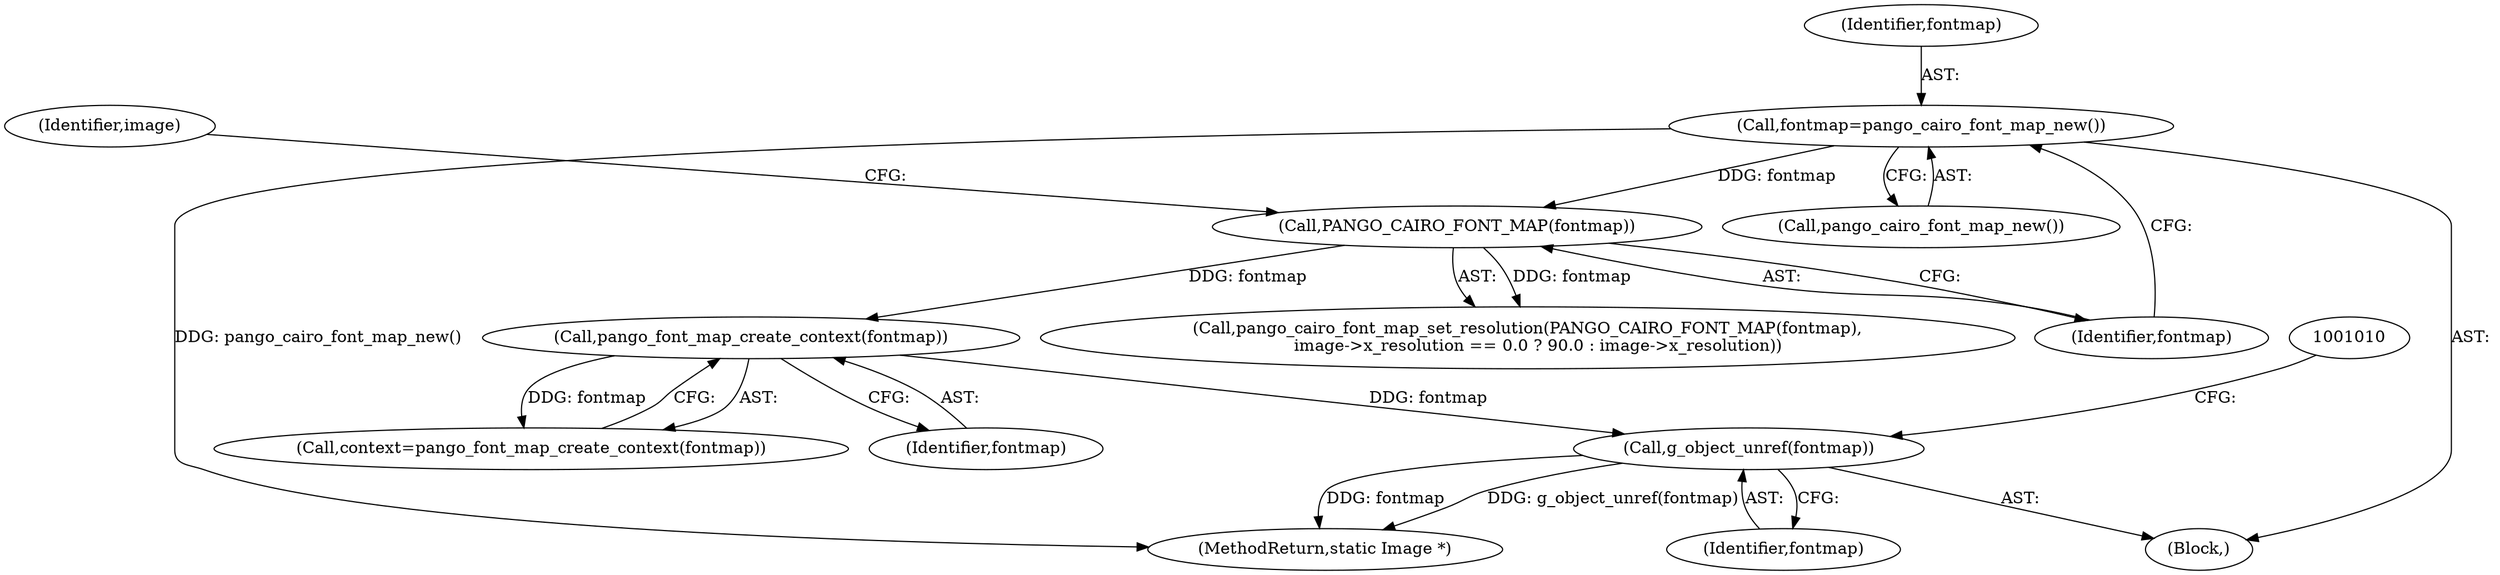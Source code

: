 digraph "0_ImageMagick_f6e9d0d9955e85bdd7540b251cd50d598dacc5e6_42@pointer" {
"1001007" [label="(Call,g_object_unref(fontmap))"];
"1000292" [label="(Call,pango_font_map_create_context(fontmap))"];
"1000245" [label="(Call,PANGO_CAIRO_FONT_MAP(fontmap))"];
"1000241" [label="(Call,fontmap=pango_cairo_font_map_new())"];
"1000292" [label="(Call,pango_font_map_create_context(fontmap))"];
"1000245" [label="(Call,PANGO_CAIRO_FONT_MAP(fontmap))"];
"1000242" [label="(Identifier,fontmap)"];
"1000250" [label="(Identifier,image)"];
"1000241" [label="(Call,fontmap=pango_cairo_font_map_new())"];
"1000112" [label="(Block,)"];
"1000293" [label="(Identifier,fontmap)"];
"1000243" [label="(Call,pango_cairo_font_map_new())"];
"1000246" [label="(Identifier,fontmap)"];
"1000290" [label="(Call,context=pango_font_map_create_context(fontmap))"];
"1001007" [label="(Call,g_object_unref(fontmap))"];
"1000244" [label="(Call,pango_cairo_font_map_set_resolution(PANGO_CAIRO_FONT_MAP(fontmap),\n    image->x_resolution == 0.0 ? 90.0 : image->x_resolution))"];
"1001008" [label="(Identifier,fontmap)"];
"1001189" [label="(MethodReturn,static Image *)"];
"1001007" -> "1000112"  [label="AST: "];
"1001007" -> "1001008"  [label="CFG: "];
"1001008" -> "1001007"  [label="AST: "];
"1001010" -> "1001007"  [label="CFG: "];
"1001007" -> "1001189"  [label="DDG: fontmap"];
"1001007" -> "1001189"  [label="DDG: g_object_unref(fontmap)"];
"1000292" -> "1001007"  [label="DDG: fontmap"];
"1000292" -> "1000290"  [label="AST: "];
"1000292" -> "1000293"  [label="CFG: "];
"1000293" -> "1000292"  [label="AST: "];
"1000290" -> "1000292"  [label="CFG: "];
"1000292" -> "1000290"  [label="DDG: fontmap"];
"1000245" -> "1000292"  [label="DDG: fontmap"];
"1000245" -> "1000244"  [label="AST: "];
"1000245" -> "1000246"  [label="CFG: "];
"1000246" -> "1000245"  [label="AST: "];
"1000250" -> "1000245"  [label="CFG: "];
"1000245" -> "1000244"  [label="DDG: fontmap"];
"1000241" -> "1000245"  [label="DDG: fontmap"];
"1000241" -> "1000112"  [label="AST: "];
"1000241" -> "1000243"  [label="CFG: "];
"1000242" -> "1000241"  [label="AST: "];
"1000243" -> "1000241"  [label="AST: "];
"1000246" -> "1000241"  [label="CFG: "];
"1000241" -> "1001189"  [label="DDG: pango_cairo_font_map_new()"];
}
